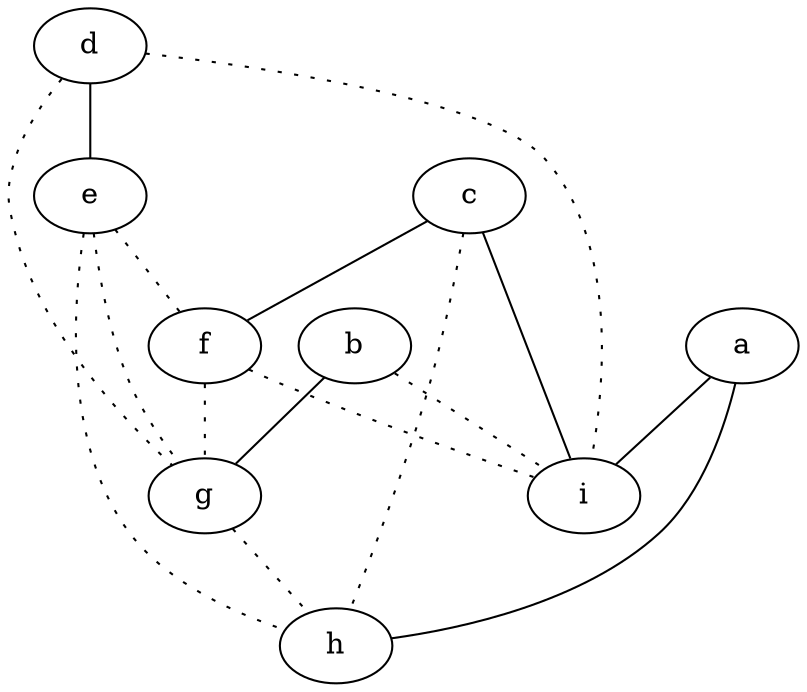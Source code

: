 graph {
a -- h;
a -- i;
b -- g;
b -- i [style=dotted];
c -- f;
c -- h [style=dotted];
c -- i;
d -- e;
d -- g [style=dotted];
d -- i [style=dotted];
e -- f [style=dotted];
e -- g [style=dotted];
e -- h [style=dotted];
f -- g [style=dotted];
f -- i [style=dotted];
g -- h [style=dotted];
}
